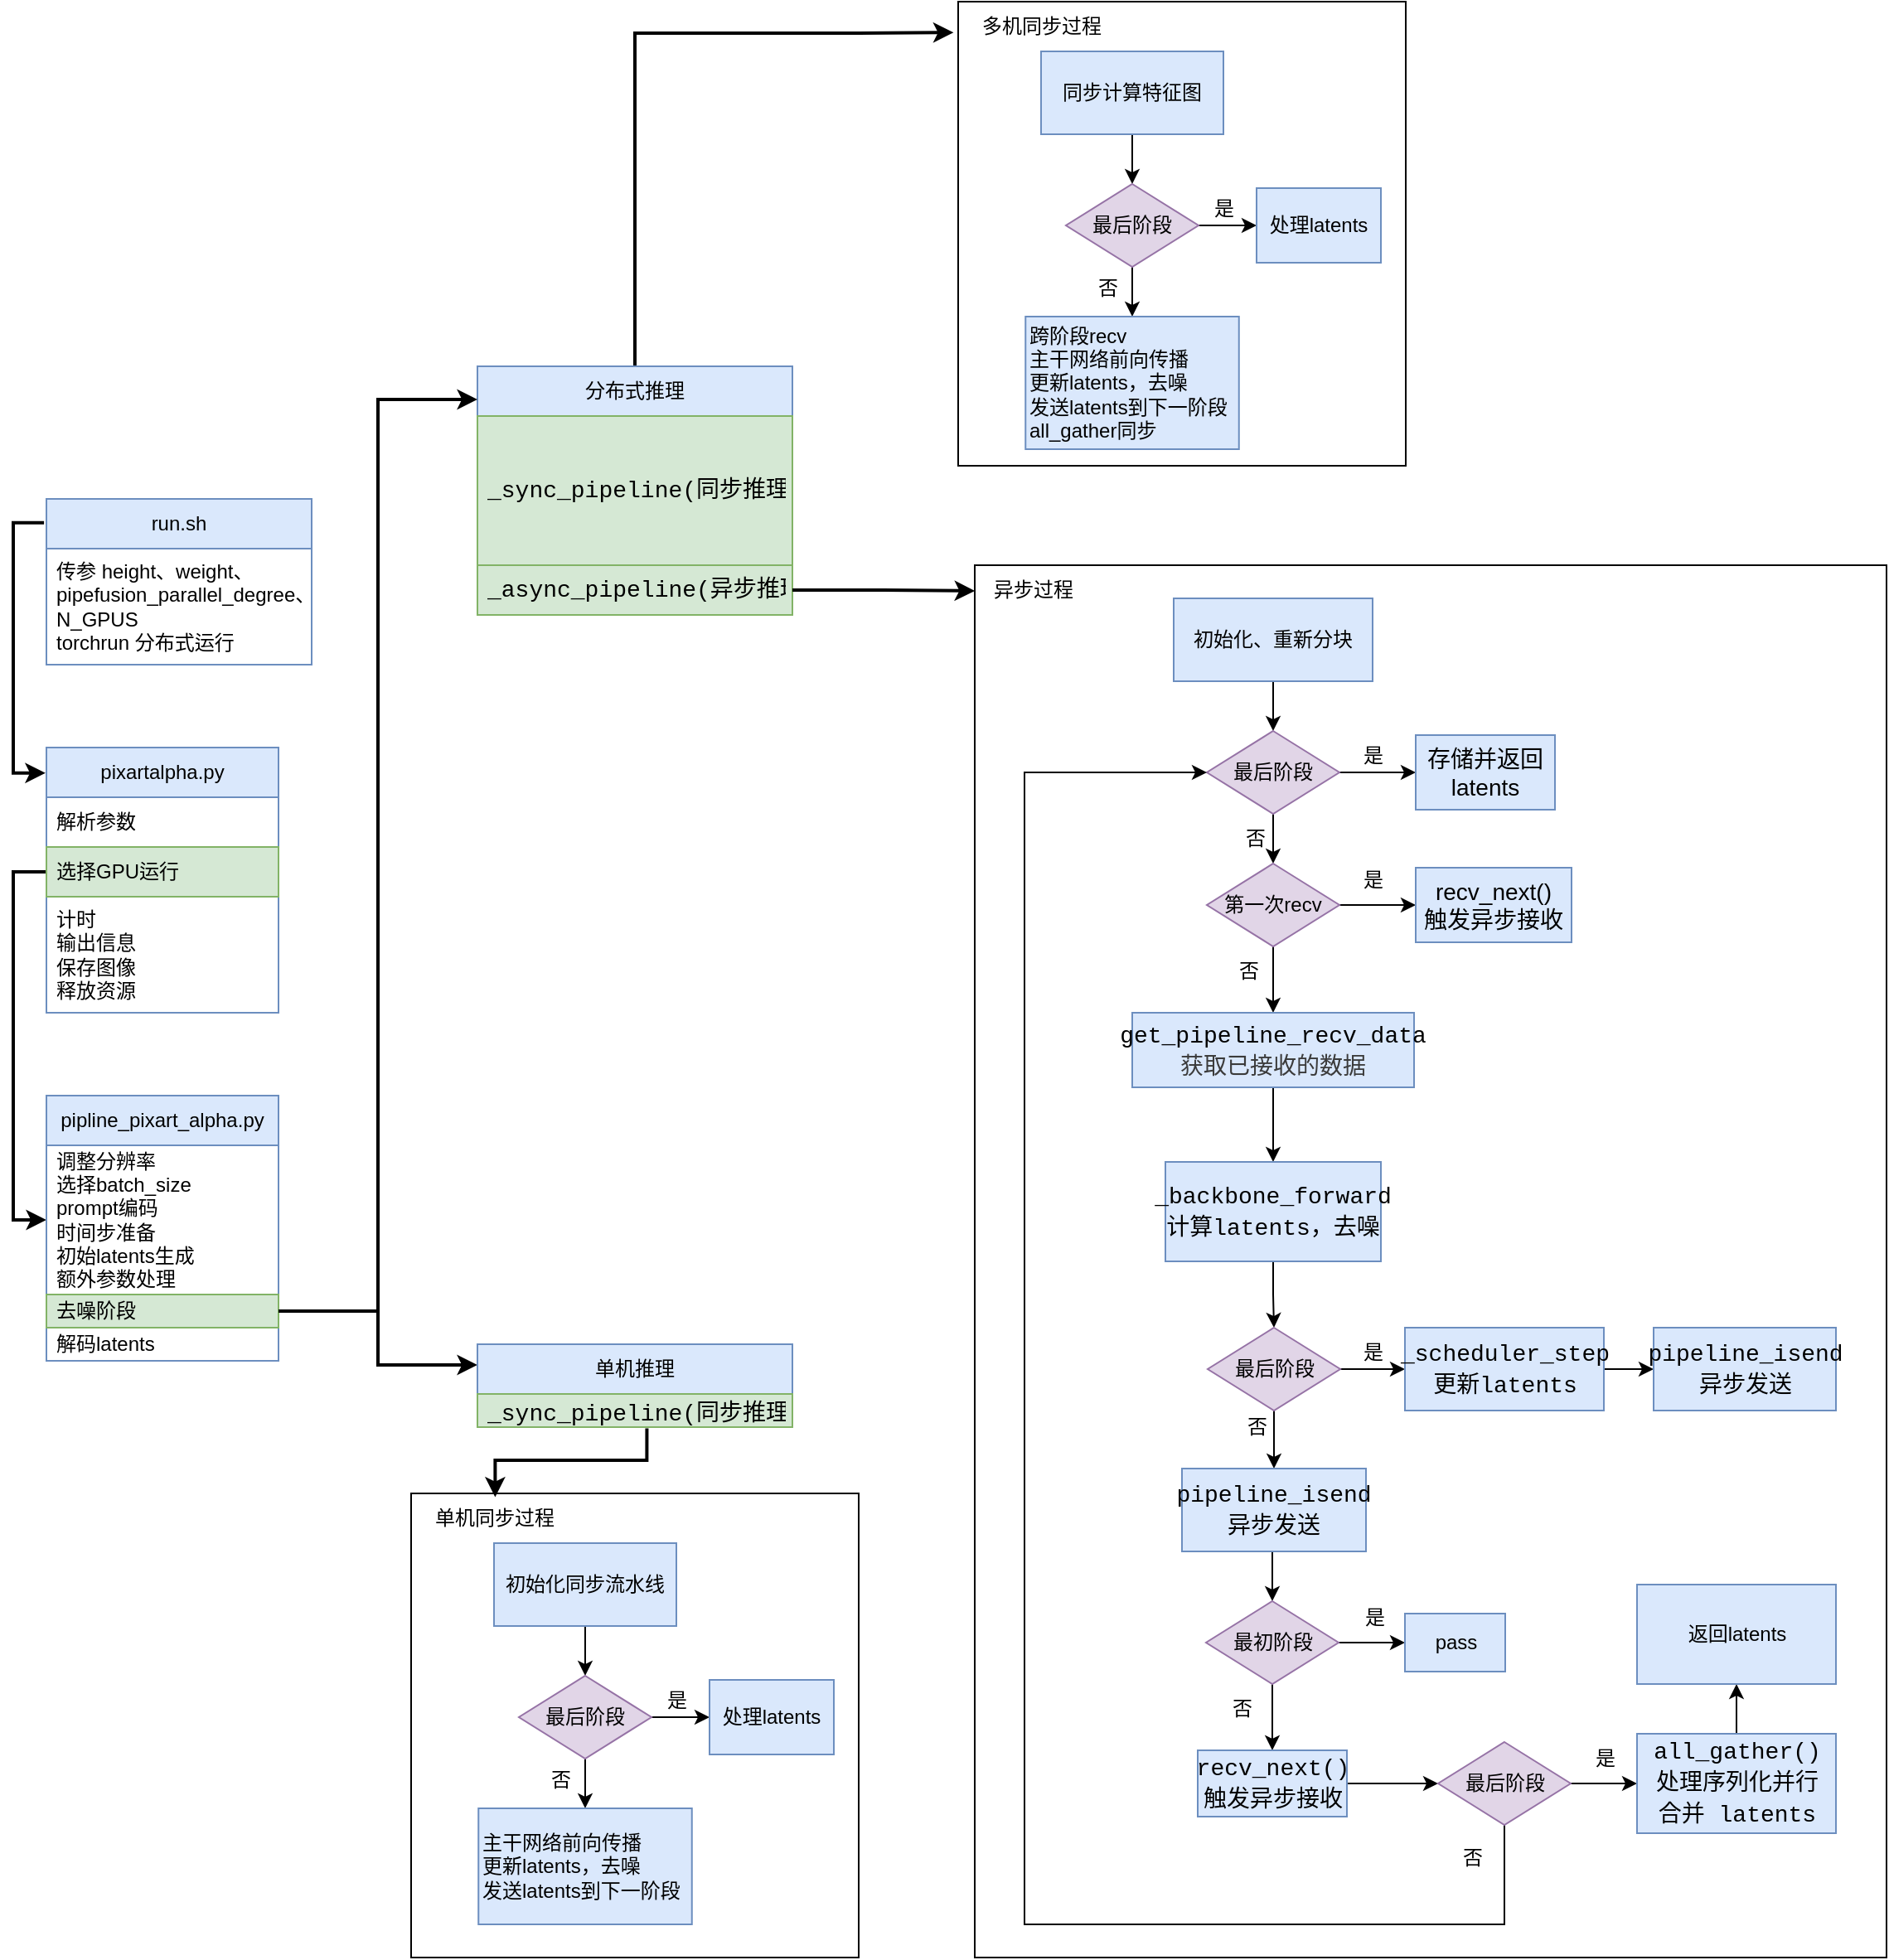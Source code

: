 <mxfile version="26.1.1">
  <diagram name="第 1 页" id="cnDdHJVZcsyukWy6zc07">
    <mxGraphModel dx="2625" dy="1395" grid="1" gridSize="10" guides="1" tooltips="1" connect="1" arrows="1" fold="1" page="1" pageScale="1" pageWidth="827" pageHeight="1169" math="0" shadow="0">
      <root>
        <mxCell id="0" />
        <mxCell id="1" parent="0" />
        <mxCell id="pLnmARu8xyEpF4UmJlGQ-14" value="" style="edgeStyle=orthogonalEdgeStyle;rounded=0;orthogonalLoop=1;jettySize=auto;html=1;exitX=-0.009;exitY=0.144;exitDx=0;exitDy=0;exitPerimeter=0;entryX=-0.004;entryY=0.096;entryDx=0;entryDy=0;entryPerimeter=0;strokeWidth=2;" edge="1" parent="1" source="pLnmARu8xyEpF4UmJlGQ-6" target="pLnmARu8xyEpF4UmJlGQ-10">
          <mxGeometry relative="1" as="geometry">
            <Array as="points">
              <mxPoint x="20" y="464" />
              <mxPoint x="20" y="615" />
            </Array>
          </mxGeometry>
        </mxCell>
        <mxCell id="pLnmARu8xyEpF4UmJlGQ-6" value="run.sh" style="swimlane;fontStyle=0;childLayout=stackLayout;horizontal=1;startSize=30;horizontalStack=0;resizeParent=1;resizeParentMax=0;resizeLast=0;collapsible=1;marginBottom=0;whiteSpace=wrap;html=1;fillColor=#dae8fc;strokeColor=#6c8ebf;" vertex="1" parent="1">
          <mxGeometry x="40" y="450" width="160" height="100" as="geometry" />
        </mxCell>
        <mxCell id="pLnmARu8xyEpF4UmJlGQ-7" value="&lt;div&gt;传参 height、weight、&lt;span style=&quot;color: rgb(0, 0, 0); white-space: pre;&quot;&gt;pipefusion_para&lt;/span&gt;&lt;span style=&quot;color: rgb(0, 0, 0); white-space: pre;&quot;&gt;llel_degree&lt;/span&gt;、&lt;/div&gt;&lt;div&gt;&lt;span style=&quot;color: rgb(0, 0, 0); white-space: pre;&quot;&gt;N_GPUS&lt;/span&gt;&lt;/div&gt;&lt;div&gt;torchrun 分布式运行&lt;/div&gt;" style="text;align=left;verticalAlign=middle;spacingLeft=4;spacingRight=4;overflow=hidden;points=[[0,0.5],[1,0.5]];portConstraint=eastwest;rotatable=0;whiteSpace=wrap;html=1;" vertex="1" parent="pLnmARu8xyEpF4UmJlGQ-6">
          <mxGeometry y="30" width="160" height="70" as="geometry" />
        </mxCell>
        <mxCell id="pLnmARu8xyEpF4UmJlGQ-21" value="" style="edgeStyle=orthogonalEdgeStyle;rounded=0;orthogonalLoop=1;jettySize=auto;html=1;exitX=0;exitY=0.5;exitDx=0;exitDy=0;strokeWidth=2;entryX=0;entryY=0.5;entryDx=0;entryDy=0;entryPerimeter=0;" edge="1" parent="1" source="pLnmARu8xyEpF4UmJlGQ-12" target="pLnmARu8xyEpF4UmJlGQ-18">
          <mxGeometry relative="1" as="geometry" />
        </mxCell>
        <mxCell id="pLnmARu8xyEpF4UmJlGQ-10" value="pixartalpha.py" style="swimlane;fontStyle=0;childLayout=stackLayout;horizontal=1;startSize=30;horizontalStack=0;resizeParent=1;resizeParentMax=0;resizeLast=0;collapsible=1;marginBottom=0;whiteSpace=wrap;html=1;fillColor=#dae8fc;strokeColor=#6c8ebf;" vertex="1" parent="1">
          <mxGeometry x="40" y="600" width="140" height="160" as="geometry" />
        </mxCell>
        <mxCell id="pLnmARu8xyEpF4UmJlGQ-11" value="解析参数" style="text;strokeColor=none;fillColor=none;align=left;verticalAlign=middle;spacingLeft=4;spacingRight=4;overflow=hidden;points=[[0,0.5],[1,0.5]];portConstraint=eastwest;rotatable=0;whiteSpace=wrap;html=1;" vertex="1" parent="pLnmARu8xyEpF4UmJlGQ-10">
          <mxGeometry y="30" width="140" height="30" as="geometry" />
        </mxCell>
        <mxCell id="pLnmARu8xyEpF4UmJlGQ-12" value="选择GPU运行" style="text;strokeColor=#82b366;fillColor=#d5e8d4;align=left;verticalAlign=middle;spacingLeft=4;spacingRight=4;overflow=hidden;points=[[0,0.5],[1,0.5]];portConstraint=eastwest;rotatable=0;whiteSpace=wrap;html=1;" vertex="1" parent="pLnmARu8xyEpF4UmJlGQ-10">
          <mxGeometry y="60" width="140" height="30" as="geometry" />
        </mxCell>
        <mxCell id="pLnmARu8xyEpF4UmJlGQ-13" value="&lt;div&gt;计时&lt;/div&gt;&lt;div&gt;输出信息&lt;/div&gt;&lt;div&gt;保存图像&lt;/div&gt;&lt;div&gt;释放资源&lt;/div&gt;" style="text;strokeColor=none;fillColor=none;align=left;verticalAlign=middle;spacingLeft=4;spacingRight=4;overflow=hidden;points=[[0,0.5],[1,0.5]];portConstraint=eastwest;rotatable=0;whiteSpace=wrap;html=1;" vertex="1" parent="pLnmARu8xyEpF4UmJlGQ-10">
          <mxGeometry y="90" width="140" height="70" as="geometry" />
        </mxCell>
        <mxCell id="pLnmARu8xyEpF4UmJlGQ-27" value="" style="edgeStyle=orthogonalEdgeStyle;rounded=0;orthogonalLoop=1;jettySize=auto;html=1;exitX=1;exitY=0.5;exitDx=0;exitDy=0;entryX=0;entryY=0.25;entryDx=0;entryDy=0;strokeWidth=2;" edge="1" parent="1" source="pLnmARu8xyEpF4UmJlGQ-19" target="pLnmARu8xyEpF4UmJlGQ-29">
          <mxGeometry relative="1" as="geometry">
            <mxPoint x="730.0" y="485" as="targetPoint" />
          </mxGeometry>
        </mxCell>
        <mxCell id="pLnmARu8xyEpF4UmJlGQ-17" value="pipline_pixart_alpha.py" style="swimlane;fontStyle=0;childLayout=stackLayout;horizontal=1;startSize=30;horizontalStack=0;resizeParent=1;resizeParentMax=0;resizeLast=0;collapsible=1;marginBottom=0;whiteSpace=wrap;html=1;fillColor=#dae8fc;strokeColor=#6c8ebf;" vertex="1" parent="1">
          <mxGeometry x="40" y="810" width="140" height="160" as="geometry" />
        </mxCell>
        <mxCell id="pLnmARu8xyEpF4UmJlGQ-18" value="&lt;div&gt;调整分辨率&lt;/div&gt;&lt;div&gt;选择batch_size&lt;/div&gt;&lt;div&gt;prompt编码&lt;/div&gt;&lt;div&gt;时间步准备&lt;/div&gt;&lt;div&gt;初始latents生成&lt;/div&gt;&lt;div&gt;额外参数处理&lt;/div&gt;&lt;div&gt;&lt;br&gt;&lt;/div&gt;" style="text;strokeColor=none;fillColor=none;align=left;verticalAlign=middle;spacingLeft=4;spacingRight=4;overflow=hidden;points=[[0,0.5],[1,0.5]];portConstraint=eastwest;rotatable=0;whiteSpace=wrap;html=1;" vertex="1" parent="pLnmARu8xyEpF4UmJlGQ-17">
          <mxGeometry y="30" width="140" height="90" as="geometry" />
        </mxCell>
        <mxCell id="pLnmARu8xyEpF4UmJlGQ-19" value="去噪阶段&lt;div&gt;&lt;br/&gt;&lt;/div&gt;" style="text;strokeColor=#82b366;fillColor=#d5e8d4;align=left;verticalAlign=middle;spacingLeft=4;spacingRight=4;overflow=hidden;points=[[0,0.5],[1,0.5]];portConstraint=eastwest;rotatable=0;whiteSpace=wrap;html=1;" vertex="1" parent="pLnmARu8xyEpF4UmJlGQ-17">
          <mxGeometry y="120" width="140" height="20" as="geometry" />
        </mxCell>
        <mxCell id="pLnmARu8xyEpF4UmJlGQ-39" value="解码latents" style="text;align=left;verticalAlign=middle;spacingLeft=4;spacingRight=4;overflow=hidden;points=[[0,0.5],[1,0.5]];portConstraint=eastwest;rotatable=0;whiteSpace=wrap;html=1;" vertex="1" parent="pLnmARu8xyEpF4UmJlGQ-17">
          <mxGeometry y="140" width="140" height="20" as="geometry" />
        </mxCell>
        <mxCell id="pLnmARu8xyEpF4UmJlGQ-46" value="" style="edgeStyle=orthogonalEdgeStyle;rounded=0;orthogonalLoop=1;jettySize=auto;html=1;entryX=-0.028;entryY=0.619;entryDx=0;entryDy=0;entryPerimeter=0;strokeWidth=2;" edge="1" parent="1" source="pLnmARu8xyEpF4UmJlGQ-24" target="pLnmARu8xyEpF4UmJlGQ-57">
          <mxGeometry relative="1" as="geometry">
            <Array as="points">
              <mxPoint x="395" y="169" />
              <mxPoint x="530" y="169" />
            </Array>
          </mxGeometry>
        </mxCell>
        <mxCell id="pLnmARu8xyEpF4UmJlGQ-24" value="分布式推理" style="swimlane;fontStyle=0;childLayout=stackLayout;horizontal=1;startSize=30;horizontalStack=0;resizeParent=1;resizeParentMax=0;resizeLast=0;collapsible=1;marginBottom=0;whiteSpace=wrap;html=1;fillColor=#dae8fc;strokeColor=#6c8ebf;" vertex="1" parent="1">
          <mxGeometry x="300" y="370" width="190" height="150" as="geometry" />
        </mxCell>
        <mxCell id="pLnmARu8xyEpF4UmJlGQ-25" value="&lt;div style=&quot;color: rgb(59, 59, 59); font-family: Consolas, &amp;quot;Courier New&amp;quot;, monospace; font-weight: normal; font-size: 14px; line-height: 19px; white-space: pre;&quot;&gt;&lt;div&gt;&lt;span style=&quot;color: rgb(0, 0, 0);&quot;&gt;_sync_pipeline(同步推理)&lt;/span&gt;&lt;/div&gt;&lt;/div&gt;" style="text;strokeColor=#82b366;fillColor=#d5e8d4;align=left;verticalAlign=middle;spacingLeft=4;spacingRight=4;overflow=hidden;points=[[0,0.5],[1,0.5]];portConstraint=eastwest;rotatable=0;whiteSpace=wrap;html=1;" vertex="1" parent="pLnmARu8xyEpF4UmJlGQ-24">
          <mxGeometry y="30" width="190" height="90" as="geometry" />
        </mxCell>
        <mxCell id="pLnmARu8xyEpF4UmJlGQ-26" value="&lt;div style=&quot;color: rgb(59, 59, 59); font-family: Consolas, &amp;quot;Courier New&amp;quot;, monospace; font-weight: normal; font-size: 14px; line-height: 19px; white-space: pre;&quot;&gt;&lt;div&gt;&lt;span style=&quot;color: rgb(0, 0, 0);&quot;&gt;_async_pipeline(异步推理)&lt;/span&gt;&lt;/div&gt;&lt;/div&gt;" style="text;strokeColor=#82b366;fillColor=#d5e8d4;align=left;verticalAlign=middle;spacingLeft=4;spacingRight=4;overflow=hidden;points=[[0,0.5],[1,0.5]];portConstraint=eastwest;rotatable=0;whiteSpace=wrap;html=1;" vertex="1" parent="pLnmARu8xyEpF4UmJlGQ-24">
          <mxGeometry y="120" width="190" height="30" as="geometry" />
        </mxCell>
        <mxCell id="pLnmARu8xyEpF4UmJlGQ-29" value="单机推理" style="swimlane;fontStyle=0;childLayout=stackLayout;horizontal=1;startSize=30;horizontalStack=0;resizeParent=1;resizeParentMax=0;resizeLast=0;collapsible=1;marginBottom=0;whiteSpace=wrap;html=1;fillColor=#dae8fc;strokeColor=#6c8ebf;" vertex="1" parent="1">
          <mxGeometry x="300" y="960" width="190" height="50" as="geometry" />
        </mxCell>
        <mxCell id="pLnmARu8xyEpF4UmJlGQ-31" value="&lt;div style=&quot;color: rgb(59, 59, 59); font-family: Consolas, &amp;quot;Courier New&amp;quot;, monospace; font-weight: normal; font-size: 14px; line-height: 19px; white-space: pre;&quot;&gt;&lt;div&gt;&lt;span style=&quot;color: rgb(0, 0, 0);&quot;&gt;_sync_pipeline(同步推理)&lt;/span&gt;&lt;/div&gt;&lt;/div&gt;" style="text;strokeColor=#82b366;fillColor=#d5e8d4;align=left;verticalAlign=middle;spacingLeft=4;spacingRight=4;overflow=hidden;points=[[0,0.5],[1,0.5]];portConstraint=eastwest;rotatable=0;whiteSpace=wrap;html=1;" vertex="1" parent="pLnmARu8xyEpF4UmJlGQ-29">
          <mxGeometry y="30" width="190" height="20" as="geometry" />
        </mxCell>
        <mxCell id="pLnmARu8xyEpF4UmJlGQ-34" value="" style="edgeStyle=orthogonalEdgeStyle;rounded=0;orthogonalLoop=1;jettySize=auto;html=1;exitX=1;exitY=0.5;exitDx=0;exitDy=0;entryX=0;entryY=0.133;entryDx=0;entryDy=0;strokeWidth=2;entryPerimeter=0;" edge="1" parent="1" source="pLnmARu8xyEpF4UmJlGQ-19" target="pLnmARu8xyEpF4UmJlGQ-24">
          <mxGeometry relative="1" as="geometry">
            <mxPoint x="670" y="375" as="sourcePoint" />
            <mxPoint x="750" y="495" as="targetPoint" />
          </mxGeometry>
        </mxCell>
        <mxCell id="pLnmARu8xyEpF4UmJlGQ-114" value="" style="group" vertex="1" connectable="0" parent="1">
          <mxGeometry x="600" y="490" width="550" height="840" as="geometry" />
        </mxCell>
        <mxCell id="pLnmARu8xyEpF4UmJlGQ-112" value="" style="rounded=0;whiteSpace=wrap;html=1;" vertex="1" parent="pLnmARu8xyEpF4UmJlGQ-114">
          <mxGeometry width="550" height="840" as="geometry" />
        </mxCell>
        <mxCell id="pLnmARu8xyEpF4UmJlGQ-62" style="edgeStyle=orthogonalEdgeStyle;rounded=0;orthogonalLoop=1;jettySize=auto;html=1;exitX=0.5;exitY=1;exitDx=0;exitDy=0;entryX=0.5;entryY=0;entryDx=0;entryDy=0;" edge="1" parent="pLnmARu8xyEpF4UmJlGQ-114" source="pLnmARu8xyEpF4UmJlGQ-58" target="pLnmARu8xyEpF4UmJlGQ-60">
          <mxGeometry relative="1" as="geometry" />
        </mxCell>
        <mxCell id="pLnmARu8xyEpF4UmJlGQ-58" value="&lt;div&gt;初始化、重新分块&lt;/div&gt;" style="rounded=0;whiteSpace=wrap;html=1;fillColor=#dae8fc;strokeColor=#6c8ebf;" vertex="1" parent="pLnmARu8xyEpF4UmJlGQ-114">
          <mxGeometry x="120" y="20" width="120" height="50" as="geometry" />
        </mxCell>
        <mxCell id="pLnmARu8xyEpF4UmJlGQ-66" value="" style="edgeStyle=orthogonalEdgeStyle;rounded=0;orthogonalLoop=1;jettySize=auto;html=1;" edge="1" parent="pLnmARu8xyEpF4UmJlGQ-114" source="pLnmARu8xyEpF4UmJlGQ-60" target="pLnmARu8xyEpF4UmJlGQ-65">
          <mxGeometry relative="1" as="geometry" />
        </mxCell>
        <mxCell id="pLnmARu8xyEpF4UmJlGQ-70" style="edgeStyle=orthogonalEdgeStyle;rounded=0;orthogonalLoop=1;jettySize=auto;html=1;exitX=0.5;exitY=1;exitDx=0;exitDy=0;entryX=0.5;entryY=0;entryDx=0;entryDy=0;" edge="1" parent="pLnmARu8xyEpF4UmJlGQ-114" source="pLnmARu8xyEpF4UmJlGQ-60" target="pLnmARu8xyEpF4UmJlGQ-68">
          <mxGeometry relative="1" as="geometry" />
        </mxCell>
        <mxCell id="pLnmARu8xyEpF4UmJlGQ-60" value="&lt;div&gt;最后阶段&lt;/div&gt;" style="rhombus;whiteSpace=wrap;html=1;fillColor=#e1d5e7;strokeColor=#9673a6;" vertex="1" parent="pLnmARu8xyEpF4UmJlGQ-114">
          <mxGeometry x="140" y="100" width="80" height="50" as="geometry" />
        </mxCell>
        <mxCell id="pLnmARu8xyEpF4UmJlGQ-65" value="&lt;font style=&quot;font-size: 14px;&quot;&gt;存储并返回latents&lt;/font&gt;" style="whiteSpace=wrap;html=1;fillColor=#dae8fc;strokeColor=#6c8ebf;" vertex="1" parent="pLnmARu8xyEpF4UmJlGQ-114">
          <mxGeometry x="266" y="102.5" width="84" height="45" as="geometry" />
        </mxCell>
        <mxCell id="pLnmARu8xyEpF4UmJlGQ-67" value="是" style="text;html=1;align=center;verticalAlign=middle;resizable=0;points=[];autosize=1;strokeColor=none;fillColor=none;" vertex="1" parent="pLnmARu8xyEpF4UmJlGQ-114">
          <mxGeometry x="220" y="100" width="40" height="30" as="geometry" />
        </mxCell>
        <mxCell id="pLnmARu8xyEpF4UmJlGQ-74" value="" style="edgeStyle=orthogonalEdgeStyle;rounded=0;orthogonalLoop=1;jettySize=auto;html=1;" edge="1" parent="pLnmARu8xyEpF4UmJlGQ-114" source="pLnmARu8xyEpF4UmJlGQ-68" target="pLnmARu8xyEpF4UmJlGQ-73">
          <mxGeometry relative="1" as="geometry" />
        </mxCell>
        <mxCell id="pLnmARu8xyEpF4UmJlGQ-77" value="" style="edgeStyle=orthogonalEdgeStyle;rounded=0;orthogonalLoop=1;jettySize=auto;html=1;" edge="1" parent="pLnmARu8xyEpF4UmJlGQ-114" source="pLnmARu8xyEpF4UmJlGQ-68" target="pLnmARu8xyEpF4UmJlGQ-76">
          <mxGeometry relative="1" as="geometry" />
        </mxCell>
        <mxCell id="pLnmARu8xyEpF4UmJlGQ-68" value="第一次recv" style="rhombus;whiteSpace=wrap;html=1;fillColor=#e1d5e7;strokeColor=#9673a6;" vertex="1" parent="pLnmARu8xyEpF4UmJlGQ-114">
          <mxGeometry x="140" y="180" width="80" height="50" as="geometry" />
        </mxCell>
        <mxCell id="pLnmARu8xyEpF4UmJlGQ-71" value="否" style="text;html=1;align=center;verticalAlign=middle;resizable=0;points=[];autosize=1;strokeColor=none;fillColor=none;" vertex="1" parent="pLnmARu8xyEpF4UmJlGQ-114">
          <mxGeometry x="149.01" y="150" width="40" height="30" as="geometry" />
        </mxCell>
        <mxCell id="pLnmARu8xyEpF4UmJlGQ-73" value="&lt;div&gt;&lt;font style=&quot;font-size: 14px;&quot;&gt;recv_next()&lt;/font&gt;&lt;/div&gt;&lt;div&gt;&lt;font style=&quot;font-size: 14px;&quot;&gt;触发异步接收&lt;/font&gt;&lt;/div&gt;" style="whiteSpace=wrap;html=1;fillColor=#dae8fc;strokeColor=#6c8ebf;" vertex="1" parent="pLnmARu8xyEpF4UmJlGQ-114">
          <mxGeometry x="266" y="182.5" width="94" height="45" as="geometry" />
        </mxCell>
        <mxCell id="pLnmARu8xyEpF4UmJlGQ-75" value="是" style="text;html=1;align=center;verticalAlign=middle;resizable=0;points=[];autosize=1;strokeColor=none;fillColor=none;" vertex="1" parent="pLnmARu8xyEpF4UmJlGQ-114">
          <mxGeometry x="220" y="175" width="40" height="30" as="geometry" />
        </mxCell>
        <mxCell id="pLnmARu8xyEpF4UmJlGQ-80" value="" style="edgeStyle=orthogonalEdgeStyle;rounded=0;orthogonalLoop=1;jettySize=auto;html=1;" edge="1" parent="pLnmARu8xyEpF4UmJlGQ-114" source="pLnmARu8xyEpF4UmJlGQ-76" target="pLnmARu8xyEpF4UmJlGQ-79">
          <mxGeometry relative="1" as="geometry" />
        </mxCell>
        <mxCell id="pLnmARu8xyEpF4UmJlGQ-76" value="&lt;div style=&quot;color: rgb(59, 59, 59); font-family: Consolas, &amp;quot;Courier New&amp;quot;, monospace; font-weight: normal; font-size: 14px; line-height: 19px; white-space: pre;&quot;&gt;&lt;div&gt;&lt;span style=&quot;color: rgb(0, 0, 0);&quot;&gt;get_pipeline_recv_data&lt;/span&gt;&lt;/div&gt;&lt;div&gt;获取已接收的数据&lt;/div&gt;&lt;/div&gt;" style="whiteSpace=wrap;html=1;fillColor=#dae8fc;strokeColor=#6c8ebf;" vertex="1" parent="pLnmARu8xyEpF4UmJlGQ-114">
          <mxGeometry x="95" y="270" width="170" height="45" as="geometry" />
        </mxCell>
        <mxCell id="pLnmARu8xyEpF4UmJlGQ-78" value="否" style="text;html=1;align=center;verticalAlign=middle;resizable=0;points=[];autosize=1;strokeColor=none;fillColor=none;" vertex="1" parent="pLnmARu8xyEpF4UmJlGQ-114">
          <mxGeometry x="145" y="230" width="40" height="30" as="geometry" />
        </mxCell>
        <mxCell id="pLnmARu8xyEpF4UmJlGQ-82" style="edgeStyle=orthogonalEdgeStyle;rounded=0;orthogonalLoop=1;jettySize=auto;html=1;exitX=0.5;exitY=1;exitDx=0;exitDy=0;entryX=0.5;entryY=0;entryDx=0;entryDy=0;" edge="1" parent="pLnmARu8xyEpF4UmJlGQ-114" source="pLnmARu8xyEpF4UmJlGQ-79" target="pLnmARu8xyEpF4UmJlGQ-81">
          <mxGeometry relative="1" as="geometry" />
        </mxCell>
        <mxCell id="pLnmARu8xyEpF4UmJlGQ-79" value="&lt;div style=&quot;font-family: Consolas, &amp;quot;Courier New&amp;quot;, monospace; font-weight: normal; font-size: 14px; line-height: 19px; white-space: pre;&quot;&gt;&lt;div&gt;&lt;span style=&quot;color: rgb(0, 0, 0);&quot;&gt;_backbone_forward&lt;/span&gt;&lt;/div&gt;&lt;div&gt;&lt;span style=&quot;color: rgb(0, 0, 0);&quot;&gt;计算latents，去噪&lt;/span&gt;&lt;/div&gt;&lt;/div&gt;" style="whiteSpace=wrap;html=1;fillColor=#dae8fc;strokeColor=#6c8ebf;" vertex="1" parent="pLnmARu8xyEpF4UmJlGQ-114">
          <mxGeometry x="115" y="360" width="130" height="60" as="geometry" />
        </mxCell>
        <mxCell id="pLnmARu8xyEpF4UmJlGQ-87" value="" style="edgeStyle=orthogonalEdgeStyle;rounded=0;orthogonalLoop=1;jettySize=auto;html=1;" edge="1" parent="pLnmARu8xyEpF4UmJlGQ-114" source="pLnmARu8xyEpF4UmJlGQ-81" target="pLnmARu8xyEpF4UmJlGQ-86">
          <mxGeometry relative="1" as="geometry" />
        </mxCell>
        <mxCell id="pLnmARu8xyEpF4UmJlGQ-91" value="" style="edgeStyle=orthogonalEdgeStyle;rounded=0;orthogonalLoop=1;jettySize=auto;html=1;" edge="1" parent="pLnmARu8xyEpF4UmJlGQ-114" source="pLnmARu8xyEpF4UmJlGQ-81" target="pLnmARu8xyEpF4UmJlGQ-90">
          <mxGeometry relative="1" as="geometry" />
        </mxCell>
        <mxCell id="pLnmARu8xyEpF4UmJlGQ-81" value="&lt;div&gt;最后阶段&lt;/div&gt;" style="rhombus;whiteSpace=wrap;html=1;fillColor=#e1d5e7;strokeColor=#9673a6;" vertex="1" parent="pLnmARu8xyEpF4UmJlGQ-114">
          <mxGeometry x="140.5" y="460" width="80" height="50" as="geometry" />
        </mxCell>
        <mxCell id="pLnmARu8xyEpF4UmJlGQ-83" value="是" style="text;html=1;align=center;verticalAlign=middle;resizable=0;points=[];autosize=1;strokeColor=none;fillColor=none;" vertex="1" parent="pLnmARu8xyEpF4UmJlGQ-114">
          <mxGeometry x="219.5" y="460" width="40" height="30" as="geometry" />
        </mxCell>
        <mxCell id="pLnmARu8xyEpF4UmJlGQ-89" value="" style="edgeStyle=orthogonalEdgeStyle;rounded=0;orthogonalLoop=1;jettySize=auto;html=1;" edge="1" parent="pLnmARu8xyEpF4UmJlGQ-114" source="pLnmARu8xyEpF4UmJlGQ-86" target="pLnmARu8xyEpF4UmJlGQ-88">
          <mxGeometry relative="1" as="geometry" />
        </mxCell>
        <mxCell id="pLnmARu8xyEpF4UmJlGQ-86" value="&lt;div style=&quot;color: rgb(59, 59, 59); font-family: Consolas, &amp;quot;Courier New&amp;quot;, monospace; font-weight: normal; font-size: 14px; line-height: 19px; white-space: pre;&quot;&gt;&lt;div&gt;&lt;span style=&quot;color: rgb(0, 0, 0);&quot;&gt;_scheduler_step&lt;/span&gt;&lt;/div&gt;&lt;div&gt;&lt;span style=&quot;color: rgb(0, 0, 0);&quot;&gt;更新latents&lt;/span&gt;&lt;/div&gt;&lt;/div&gt;" style="whiteSpace=wrap;html=1;fillColor=#dae8fc;strokeColor=#6c8ebf;" vertex="1" parent="pLnmARu8xyEpF4UmJlGQ-114">
          <mxGeometry x="259.5" y="460" width="120" height="50" as="geometry" />
        </mxCell>
        <mxCell id="pLnmARu8xyEpF4UmJlGQ-88" value="&lt;div style=&quot;color: rgb(59, 59, 59); font-family: Consolas, &amp;quot;Courier New&amp;quot;, monospace; font-weight: normal; font-size: 14px; line-height: 19px; white-space: pre;&quot;&gt;&lt;div&gt;&lt;span style=&quot;color: rgb(0, 0, 0);&quot;&gt;pipeline_isend&lt;/span&gt;&lt;/div&gt;&lt;div&gt;&lt;span style=&quot;color: rgb(0, 0, 0);&quot;&gt;异步发送&lt;/span&gt;&lt;/div&gt;&lt;/div&gt;" style="whiteSpace=wrap;html=1;fillColor=#dae8fc;strokeColor=#6c8ebf;" vertex="1" parent="pLnmARu8xyEpF4UmJlGQ-114">
          <mxGeometry x="409.5" y="460" width="110" height="50" as="geometry" />
        </mxCell>
        <mxCell id="pLnmARu8xyEpF4UmJlGQ-96" style="edgeStyle=orthogonalEdgeStyle;rounded=0;orthogonalLoop=1;jettySize=auto;html=1;exitX=0.5;exitY=1;exitDx=0;exitDy=0;entryX=0.5;entryY=0;entryDx=0;entryDy=0;" edge="1" parent="pLnmARu8xyEpF4UmJlGQ-114" source="pLnmARu8xyEpF4UmJlGQ-90" target="pLnmARu8xyEpF4UmJlGQ-95">
          <mxGeometry relative="1" as="geometry" />
        </mxCell>
        <mxCell id="pLnmARu8xyEpF4UmJlGQ-90" value="&lt;div style=&quot;color: rgb(59, 59, 59); font-family: Consolas, &amp;quot;Courier New&amp;quot;, monospace; font-weight: normal; font-size: 14px; line-height: 19px; white-space: pre;&quot;&gt;&lt;div&gt;&lt;span style=&quot;color: rgb(0, 0, 0);&quot;&gt;pipeline_isend&lt;/span&gt;&lt;/div&gt;&lt;div&gt;&lt;span style=&quot;color: rgb(0, 0, 0);&quot;&gt;异步发送&lt;/span&gt;&lt;/div&gt;&lt;/div&gt;" style="whiteSpace=wrap;html=1;fillColor=#dae8fc;strokeColor=#6c8ebf;" vertex="1" parent="pLnmARu8xyEpF4UmJlGQ-114">
          <mxGeometry x="125" y="545" width="111" height="50" as="geometry" />
        </mxCell>
        <mxCell id="pLnmARu8xyEpF4UmJlGQ-92" value="否" style="text;html=1;align=center;verticalAlign=middle;resizable=0;points=[];autosize=1;strokeColor=none;fillColor=none;" vertex="1" parent="pLnmARu8xyEpF4UmJlGQ-114">
          <mxGeometry x="149.5" y="505" width="40" height="30" as="geometry" />
        </mxCell>
        <mxCell id="pLnmARu8xyEpF4UmJlGQ-98" value="" style="edgeStyle=orthogonalEdgeStyle;rounded=0;orthogonalLoop=1;jettySize=auto;html=1;" edge="1" parent="pLnmARu8xyEpF4UmJlGQ-114" source="pLnmARu8xyEpF4UmJlGQ-95" target="pLnmARu8xyEpF4UmJlGQ-97">
          <mxGeometry relative="1" as="geometry" />
        </mxCell>
        <mxCell id="pLnmARu8xyEpF4UmJlGQ-101" value="" style="edgeStyle=orthogonalEdgeStyle;rounded=0;orthogonalLoop=1;jettySize=auto;html=1;" edge="1" parent="pLnmARu8xyEpF4UmJlGQ-114" source="pLnmARu8xyEpF4UmJlGQ-95" target="pLnmARu8xyEpF4UmJlGQ-100">
          <mxGeometry relative="1" as="geometry" />
        </mxCell>
        <mxCell id="pLnmARu8xyEpF4UmJlGQ-95" value="&lt;div&gt;最初阶段&lt;/div&gt;" style="rhombus;whiteSpace=wrap;html=1;fillColor=#e1d5e7;strokeColor=#9673a6;" vertex="1" parent="pLnmARu8xyEpF4UmJlGQ-114">
          <mxGeometry x="139.5" y="625" width="80" height="50" as="geometry" />
        </mxCell>
        <mxCell id="pLnmARu8xyEpF4UmJlGQ-97" value="pass" style="whiteSpace=wrap;html=1;fillColor=#dae8fc;strokeColor=#6c8ebf;" vertex="1" parent="pLnmARu8xyEpF4UmJlGQ-114">
          <mxGeometry x="259.5" y="632.5" width="60.5" height="35" as="geometry" />
        </mxCell>
        <mxCell id="pLnmARu8xyEpF4UmJlGQ-99" value="是" style="text;html=1;align=center;verticalAlign=middle;resizable=0;points=[];autosize=1;strokeColor=none;fillColor=none;" vertex="1" parent="pLnmARu8xyEpF4UmJlGQ-114">
          <mxGeometry x="220.5" y="620" width="40" height="30" as="geometry" />
        </mxCell>
        <mxCell id="pLnmARu8xyEpF4UmJlGQ-104" style="edgeStyle=orthogonalEdgeStyle;rounded=0;orthogonalLoop=1;jettySize=auto;html=1;exitX=1;exitY=0.5;exitDx=0;exitDy=0;entryX=0;entryY=0.5;entryDx=0;entryDy=0;" edge="1" parent="pLnmARu8xyEpF4UmJlGQ-114" source="pLnmARu8xyEpF4UmJlGQ-100" target="pLnmARu8xyEpF4UmJlGQ-103">
          <mxGeometry relative="1" as="geometry" />
        </mxCell>
        <mxCell id="pLnmARu8xyEpF4UmJlGQ-100" value="&lt;div style=&quot;color: rgb(59, 59, 59); font-family: Consolas, &amp;quot;Courier New&amp;quot;, monospace; font-weight: normal; font-size: 14px; line-height: 19px; white-space: pre;&quot;&gt;&lt;div&gt;&lt;span style=&quot;color: rgb(0, 0, 0);&quot;&gt;recv_next()&lt;/span&gt;&lt;/div&gt;&lt;div&gt;&lt;span style=&quot;color: rgb(0, 0, 0);&quot;&gt;触发异步接收&lt;/span&gt;&lt;/div&gt;&lt;/div&gt;" style="whiteSpace=wrap;html=1;fillColor=#dae8fc;strokeColor=#6c8ebf;" vertex="1" parent="pLnmARu8xyEpF4UmJlGQ-114">
          <mxGeometry x="134.5" y="715" width="90" height="40" as="geometry" />
        </mxCell>
        <mxCell id="pLnmARu8xyEpF4UmJlGQ-102" value="否" style="text;html=1;align=center;verticalAlign=middle;resizable=0;points=[];autosize=1;strokeColor=none;fillColor=none;" vertex="1" parent="pLnmARu8xyEpF4UmJlGQ-114">
          <mxGeometry x="140.5" y="675" width="40" height="30" as="geometry" />
        </mxCell>
        <mxCell id="pLnmARu8xyEpF4UmJlGQ-106" value="" style="edgeStyle=orthogonalEdgeStyle;rounded=0;orthogonalLoop=1;jettySize=auto;html=1;" edge="1" parent="pLnmARu8xyEpF4UmJlGQ-114" source="pLnmARu8xyEpF4UmJlGQ-103" target="pLnmARu8xyEpF4UmJlGQ-105">
          <mxGeometry relative="1" as="geometry" />
        </mxCell>
        <mxCell id="pLnmARu8xyEpF4UmJlGQ-110" style="edgeStyle=orthogonalEdgeStyle;rounded=0;orthogonalLoop=1;jettySize=auto;html=1;exitX=0.5;exitY=1;exitDx=0;exitDy=0;entryX=0;entryY=0.5;entryDx=0;entryDy=0;" edge="1" parent="pLnmARu8xyEpF4UmJlGQ-114" source="pLnmARu8xyEpF4UmJlGQ-103" target="pLnmARu8xyEpF4UmJlGQ-60">
          <mxGeometry relative="1" as="geometry">
            <Array as="points">
              <mxPoint x="319" y="820" />
              <mxPoint x="30" y="820" />
              <mxPoint x="30" y="125" />
            </Array>
          </mxGeometry>
        </mxCell>
        <mxCell id="pLnmARu8xyEpF4UmJlGQ-103" value="&lt;div&gt;最后阶段&lt;/div&gt;" style="rhombus;whiteSpace=wrap;html=1;fillColor=#e1d5e7;strokeColor=#9673a6;" vertex="1" parent="pLnmARu8xyEpF4UmJlGQ-114">
          <mxGeometry x="279.5" y="710" width="80" height="50" as="geometry" />
        </mxCell>
        <mxCell id="pLnmARu8xyEpF4UmJlGQ-109" value="" style="edgeStyle=orthogonalEdgeStyle;rounded=0;orthogonalLoop=1;jettySize=auto;html=1;" edge="1" parent="pLnmARu8xyEpF4UmJlGQ-114" source="pLnmARu8xyEpF4UmJlGQ-105" target="pLnmARu8xyEpF4UmJlGQ-108">
          <mxGeometry relative="1" as="geometry" />
        </mxCell>
        <mxCell id="pLnmARu8xyEpF4UmJlGQ-105" value="&lt;div style=&quot;font-family: Consolas, &amp;quot;Courier New&amp;quot;, monospace; font-weight: normal; font-size: 14px; line-height: 19px; white-space: pre;&quot;&gt;&lt;div&gt;&lt;div style=&quot;color: rgb(59, 59, 59); font-family: Consolas, &amp;quot;Courier New&amp;quot;, monospace; font-weight: normal; font-size: 14px; line-height: 19px; white-space: pre;&quot;&gt;&lt;div&gt;&lt;span style=&quot;color: rgb(0, 0, 0);&quot;&gt;all_gather()&lt;/span&gt;&lt;/div&gt;&lt;div&gt;&lt;span style=&quot;color: rgb(0, 0, 0);&quot;&gt;处理序列化并行&lt;/span&gt;&lt;/div&gt;&lt;div&gt;&lt;span style=&quot;color: rgb(0, 0, 0);&quot;&gt;合并 latents&lt;/span&gt;&lt;/div&gt;&lt;/div&gt;&lt;/div&gt;&lt;/div&gt;" style="whiteSpace=wrap;html=1;fillColor=#dae8fc;strokeColor=#6c8ebf;" vertex="1" parent="pLnmARu8xyEpF4UmJlGQ-114">
          <mxGeometry x="399.5" y="705" width="120" height="60" as="geometry" />
        </mxCell>
        <mxCell id="pLnmARu8xyEpF4UmJlGQ-107" value="是" style="text;html=1;align=center;verticalAlign=middle;resizable=0;points=[];autosize=1;strokeColor=none;fillColor=none;" vertex="1" parent="pLnmARu8xyEpF4UmJlGQ-114">
          <mxGeometry x="359.5" y="705" width="40" height="30" as="geometry" />
        </mxCell>
        <mxCell id="pLnmARu8xyEpF4UmJlGQ-108" value="返回latents" style="whiteSpace=wrap;html=1;fillColor=#dae8fc;strokeColor=#6c8ebf;" vertex="1" parent="pLnmARu8xyEpF4UmJlGQ-114">
          <mxGeometry x="399.5" y="615" width="120" height="60" as="geometry" />
        </mxCell>
        <mxCell id="pLnmARu8xyEpF4UmJlGQ-111" value="否" style="text;html=1;align=center;verticalAlign=middle;resizable=0;points=[];autosize=1;strokeColor=none;fillColor=none;" vertex="1" parent="pLnmARu8xyEpF4UmJlGQ-114">
          <mxGeometry x="279.5" y="765" width="40" height="30" as="geometry" />
        </mxCell>
        <mxCell id="pLnmARu8xyEpF4UmJlGQ-113" value="异步过程" style="text;html=1;align=center;verticalAlign=middle;resizable=0;points=[];autosize=1;strokeColor=none;fillColor=none;" vertex="1" parent="pLnmARu8xyEpF4UmJlGQ-114">
          <mxGeometry width="70" height="30" as="geometry" />
        </mxCell>
        <mxCell id="pLnmARu8xyEpF4UmJlGQ-115" value="" style="group" vertex="1" connectable="0" parent="1">
          <mxGeometry x="590" y="150" width="270" height="280" as="geometry" />
        </mxCell>
        <mxCell id="pLnmARu8xyEpF4UmJlGQ-56" value="" style="verticalLabelPosition=bottom;verticalAlign=top;html=1;shape=mxgraph.basic.rect;fillColor2=none;strokeWidth=1;size=20;indent=5;" vertex="1" parent="pLnmARu8xyEpF4UmJlGQ-115">
          <mxGeometry width="270" height="280" as="geometry" />
        </mxCell>
        <mxCell id="pLnmARu8xyEpF4UmJlGQ-51" style="edgeStyle=orthogonalEdgeStyle;rounded=0;orthogonalLoop=1;jettySize=auto;html=1;exitX=0.5;exitY=1;exitDx=0;exitDy=0;entryX=0.5;entryY=0;entryDx=0;entryDy=0;" edge="1" parent="pLnmARu8xyEpF4UmJlGQ-115" source="pLnmARu8xyEpF4UmJlGQ-45" target="pLnmARu8xyEpF4UmJlGQ-47">
          <mxGeometry relative="1" as="geometry" />
        </mxCell>
        <mxCell id="pLnmARu8xyEpF4UmJlGQ-45" value="&lt;div&gt;同步计算特征图&lt;/div&gt;" style="whiteSpace=wrap;html=1;fillColor=#dae8fc;strokeColor=#6c8ebf;fontStyle=0;startSize=30;" vertex="1" parent="pLnmARu8xyEpF4UmJlGQ-115">
          <mxGeometry x="50" y="30" width="110" height="50" as="geometry" />
        </mxCell>
        <mxCell id="pLnmARu8xyEpF4UmJlGQ-49" value="" style="edgeStyle=orthogonalEdgeStyle;rounded=0;orthogonalLoop=1;jettySize=auto;html=1;" edge="1" parent="pLnmARu8xyEpF4UmJlGQ-115" source="pLnmARu8xyEpF4UmJlGQ-47" target="pLnmARu8xyEpF4UmJlGQ-48">
          <mxGeometry relative="1" as="geometry" />
        </mxCell>
        <mxCell id="pLnmARu8xyEpF4UmJlGQ-53" value="" style="edgeStyle=orthogonalEdgeStyle;rounded=0;orthogonalLoop=1;jettySize=auto;html=1;" edge="1" parent="pLnmARu8xyEpF4UmJlGQ-115" source="pLnmARu8xyEpF4UmJlGQ-47" target="pLnmARu8xyEpF4UmJlGQ-52">
          <mxGeometry relative="1" as="geometry" />
        </mxCell>
        <mxCell id="pLnmARu8xyEpF4UmJlGQ-47" value="&lt;div&gt;最后阶段&lt;/div&gt;" style="rhombus;whiteSpace=wrap;html=1;fillColor=#e1d5e7;strokeColor=#9673a6;" vertex="1" parent="pLnmARu8xyEpF4UmJlGQ-115">
          <mxGeometry x="65" y="110" width="80" height="50" as="geometry" />
        </mxCell>
        <mxCell id="pLnmARu8xyEpF4UmJlGQ-48" value="处理latents" style="whiteSpace=wrap;html=1;fillColor=#dae8fc;strokeColor=#6c8ebf;" vertex="1" parent="pLnmARu8xyEpF4UmJlGQ-115">
          <mxGeometry x="180" y="112.5" width="75" height="45" as="geometry" />
        </mxCell>
        <mxCell id="pLnmARu8xyEpF4UmJlGQ-50" value="是" style="text;html=1;align=center;verticalAlign=middle;resizable=0;points=[];autosize=1;strokeColor=none;fillColor=none;" vertex="1" parent="pLnmARu8xyEpF4UmJlGQ-115">
          <mxGeometry x="140" y="110" width="40" height="30" as="geometry" />
        </mxCell>
        <mxCell id="pLnmARu8xyEpF4UmJlGQ-52" value="&lt;div align=&quot;left&quot;&gt;跨阶段recv&lt;/div&gt;&lt;div align=&quot;left&quot;&gt;主干网络前向传播&lt;/div&gt;&lt;div align=&quot;left&quot;&gt;更新latents，去噪&lt;/div&gt;&lt;div align=&quot;left&quot;&gt;发送latents到下一阶段&lt;/div&gt;&lt;div align=&quot;left&quot;&gt;all_gather同步&lt;/div&gt;" style="whiteSpace=wrap;html=1;fillColor=#dae8fc;strokeColor=#6c8ebf;align=left;" vertex="1" parent="pLnmARu8xyEpF4UmJlGQ-115">
          <mxGeometry x="40.63" y="190" width="128.75" height="80" as="geometry" />
        </mxCell>
        <mxCell id="pLnmARu8xyEpF4UmJlGQ-54" value="否" style="text;html=1;align=center;verticalAlign=middle;resizable=0;points=[];autosize=1;strokeColor=none;fillColor=none;" vertex="1" parent="pLnmARu8xyEpF4UmJlGQ-115">
          <mxGeometry x="70" y="157.5" width="40" height="30" as="geometry" />
        </mxCell>
        <mxCell id="pLnmARu8xyEpF4UmJlGQ-57" value="多机同步过程" style="text;html=1;align=center;verticalAlign=middle;resizable=0;points=[];autosize=1;strokeColor=none;fillColor=none;" vertex="1" parent="pLnmARu8xyEpF4UmJlGQ-115">
          <mxGeometry width="100" height="30" as="geometry" />
        </mxCell>
        <mxCell id="pLnmARu8xyEpF4UmJlGQ-116" style="edgeStyle=orthogonalEdgeStyle;rounded=0;orthogonalLoop=1;jettySize=auto;html=1;exitX=1;exitY=0.5;exitDx=0;exitDy=0;entryX=0.001;entryY=0.516;entryDx=0;entryDy=0;entryPerimeter=0;strokeWidth=2;" edge="1" parent="1" source="pLnmARu8xyEpF4UmJlGQ-26" target="pLnmARu8xyEpF4UmJlGQ-113">
          <mxGeometry relative="1" as="geometry" />
        </mxCell>
        <mxCell id="pLnmARu8xyEpF4UmJlGQ-132" value="" style="group" vertex="1" connectable="0" parent="1">
          <mxGeometry x="260" y="1050" width="270" height="280" as="geometry" />
        </mxCell>
        <mxCell id="pLnmARu8xyEpF4UmJlGQ-118" value="" style="verticalLabelPosition=bottom;verticalAlign=top;html=1;shape=mxgraph.basic.rect;fillColor2=none;strokeWidth=1;size=20;indent=5;" vertex="1" parent="pLnmARu8xyEpF4UmJlGQ-132">
          <mxGeometry width="270" height="280" as="geometry" />
        </mxCell>
        <mxCell id="pLnmARu8xyEpF4UmJlGQ-119" style="edgeStyle=orthogonalEdgeStyle;rounded=0;orthogonalLoop=1;jettySize=auto;html=1;exitX=0.5;exitY=1;exitDx=0;exitDy=0;entryX=0.5;entryY=0;entryDx=0;entryDy=0;" edge="1" parent="pLnmARu8xyEpF4UmJlGQ-132" source="pLnmARu8xyEpF4UmJlGQ-120" target="pLnmARu8xyEpF4UmJlGQ-123">
          <mxGeometry relative="1" as="geometry" />
        </mxCell>
        <mxCell id="pLnmARu8xyEpF4UmJlGQ-120" value="初始化同步流水线" style="whiteSpace=wrap;html=1;fillColor=#dae8fc;strokeColor=#6c8ebf;fontStyle=0;startSize=30;" vertex="1" parent="pLnmARu8xyEpF4UmJlGQ-132">
          <mxGeometry x="50" y="30" width="110" height="50" as="geometry" />
        </mxCell>
        <mxCell id="pLnmARu8xyEpF4UmJlGQ-121" value="" style="edgeStyle=orthogonalEdgeStyle;rounded=0;orthogonalLoop=1;jettySize=auto;html=1;" edge="1" parent="pLnmARu8xyEpF4UmJlGQ-132" source="pLnmARu8xyEpF4UmJlGQ-123" target="pLnmARu8xyEpF4UmJlGQ-124">
          <mxGeometry relative="1" as="geometry" />
        </mxCell>
        <mxCell id="pLnmARu8xyEpF4UmJlGQ-122" value="" style="edgeStyle=orthogonalEdgeStyle;rounded=0;orthogonalLoop=1;jettySize=auto;html=1;" edge="1" parent="pLnmARu8xyEpF4UmJlGQ-132" source="pLnmARu8xyEpF4UmJlGQ-123" target="pLnmARu8xyEpF4UmJlGQ-126">
          <mxGeometry relative="1" as="geometry" />
        </mxCell>
        <mxCell id="pLnmARu8xyEpF4UmJlGQ-123" value="&lt;div&gt;最后阶段&lt;/div&gt;" style="rhombus;whiteSpace=wrap;html=1;fillColor=#e1d5e7;strokeColor=#9673a6;" vertex="1" parent="pLnmARu8xyEpF4UmJlGQ-132">
          <mxGeometry x="65" y="110" width="80" height="50" as="geometry" />
        </mxCell>
        <mxCell id="pLnmARu8xyEpF4UmJlGQ-124" value="处理latents" style="whiteSpace=wrap;html=1;fillColor=#dae8fc;strokeColor=#6c8ebf;" vertex="1" parent="pLnmARu8xyEpF4UmJlGQ-132">
          <mxGeometry x="180" y="112.5" width="75" height="45" as="geometry" />
        </mxCell>
        <mxCell id="pLnmARu8xyEpF4UmJlGQ-125" value="是" style="text;html=1;align=center;verticalAlign=middle;resizable=0;points=[];autosize=1;strokeColor=none;fillColor=none;" vertex="1" parent="pLnmARu8xyEpF4UmJlGQ-132">
          <mxGeometry x="140" y="110" width="40" height="30" as="geometry" />
        </mxCell>
        <mxCell id="pLnmARu8xyEpF4UmJlGQ-126" value="&lt;div align=&quot;left&quot;&gt;主干网络前向传播&lt;/div&gt;&lt;div align=&quot;left&quot;&gt;更新latents，去噪&lt;/div&gt;&lt;div align=&quot;left&quot;&gt;发送latents到下一阶段&lt;/div&gt;" style="whiteSpace=wrap;html=1;fillColor=#dae8fc;strokeColor=#6c8ebf;align=left;" vertex="1" parent="pLnmARu8xyEpF4UmJlGQ-132">
          <mxGeometry x="40.63" y="190" width="128.75" height="70" as="geometry" />
        </mxCell>
        <mxCell id="pLnmARu8xyEpF4UmJlGQ-127" value="否" style="text;html=1;align=center;verticalAlign=middle;resizable=0;points=[];autosize=1;strokeColor=none;fillColor=none;" vertex="1" parent="pLnmARu8xyEpF4UmJlGQ-132">
          <mxGeometry x="70" y="157.5" width="40" height="30" as="geometry" />
        </mxCell>
        <mxCell id="pLnmARu8xyEpF4UmJlGQ-128" value="单机同步过程" style="text;html=1;align=center;verticalAlign=middle;resizable=0;points=[];autosize=1;strokeColor=none;fillColor=none;" vertex="1" parent="pLnmARu8xyEpF4UmJlGQ-132">
          <mxGeometry width="100" height="30" as="geometry" />
        </mxCell>
        <mxCell id="pLnmARu8xyEpF4UmJlGQ-134" style="edgeStyle=orthogonalEdgeStyle;rounded=0;orthogonalLoop=1;jettySize=auto;html=1;exitX=0.538;exitY=1.036;exitDx=0;exitDy=0;entryX=0.507;entryY=0.077;entryDx=0;entryDy=0;entryPerimeter=0;exitPerimeter=0;strokeWidth=2;" edge="1" parent="1" source="pLnmARu8xyEpF4UmJlGQ-31" target="pLnmARu8xyEpF4UmJlGQ-128">
          <mxGeometry relative="1" as="geometry" />
        </mxCell>
      </root>
    </mxGraphModel>
  </diagram>
</mxfile>
